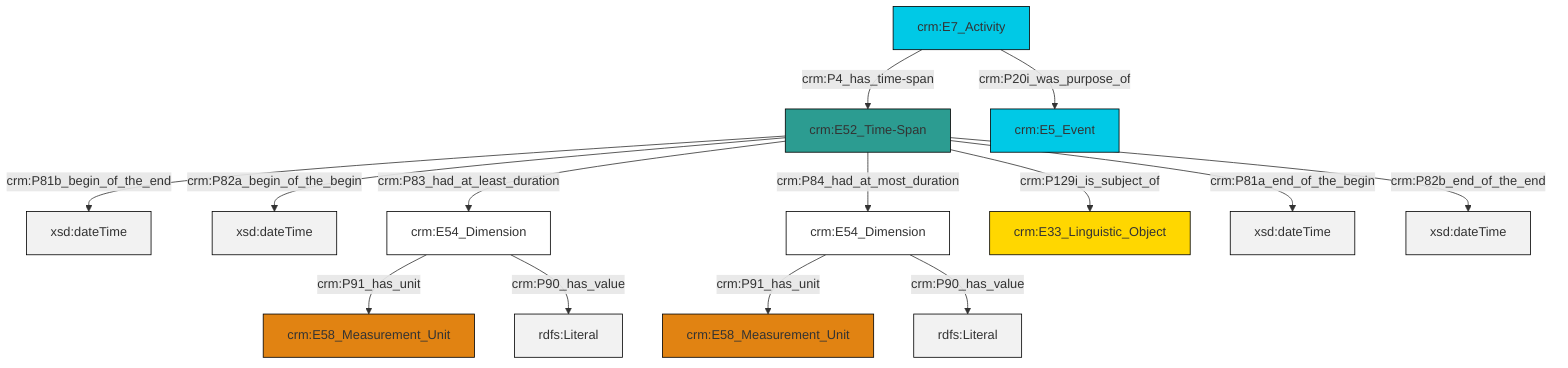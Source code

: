 graph TD
classDef Literal fill:#f2f2f2,stroke:#000000;
classDef CRM_Entity fill:#FFFFFF,stroke:#000000;
classDef Temporal_Entity fill:#00C9E6, stroke:#000000;
classDef Type fill:#E18312, stroke:#000000;
classDef Time-Span fill:#2C9C91, stroke:#000000;
classDef Appellation fill:#FFEB7F, stroke:#000000;
classDef Place fill:#008836, stroke:#000000;
classDef Persistent_Item fill:#B266B2, stroke:#000000;
classDef Conceptual_Object fill:#FFD700, stroke:#000000;
classDef Physical_Thing fill:#D2B48C, stroke:#000000;
classDef Actor fill:#f58aad, stroke:#000000;
classDef PC_Classes fill:#4ce600, stroke:#000000;
classDef Multi fill:#cccccc,stroke:#000000;

2["crm:E52_Time-Span"]:::Time-Span -->|crm:P81b_begin_of_the_end| 3[xsd:dateTime]:::Literal
2["crm:E52_Time-Span"]:::Time-Span -->|crm:P82a_begin_of_the_begin| 4[xsd:dateTime]:::Literal
5["crm:E54_Dimension"]:::CRM_Entity -->|crm:P91_has_unit| 6["crm:E58_Measurement_Unit"]:::Type
0["crm:E7_Activity"]:::Temporal_Entity -->|crm:P20i_was_purpose_of| 7["crm:E5_Event"]:::Temporal_Entity
2["crm:E52_Time-Span"]:::Time-Span -->|crm:P83_had_at_least_duration| 8["crm:E54_Dimension"]:::CRM_Entity
2["crm:E52_Time-Span"]:::Time-Span -->|crm:P129i_is_subject_of| 10["crm:E33_Linguistic_Object"]:::Conceptual_Object
2["crm:E52_Time-Span"]:::Time-Span -->|crm:P81a_end_of_the_begin| 11[xsd:dateTime]:::Literal
2["crm:E52_Time-Span"]:::Time-Span -->|crm:P84_had_at_most_duration| 5["crm:E54_Dimension"]:::CRM_Entity
8["crm:E54_Dimension"]:::CRM_Entity -->|crm:P91_has_unit| 12["crm:E58_Measurement_Unit"]:::Type
2["crm:E52_Time-Span"]:::Time-Span -->|crm:P82b_end_of_the_end| 13[xsd:dateTime]:::Literal
5["crm:E54_Dimension"]:::CRM_Entity -->|crm:P90_has_value| 16[rdfs:Literal]:::Literal
8["crm:E54_Dimension"]:::CRM_Entity -->|crm:P90_has_value| 19[rdfs:Literal]:::Literal
0["crm:E7_Activity"]:::Temporal_Entity -->|crm:P4_has_time-span| 2["crm:E52_Time-Span"]:::Time-Span